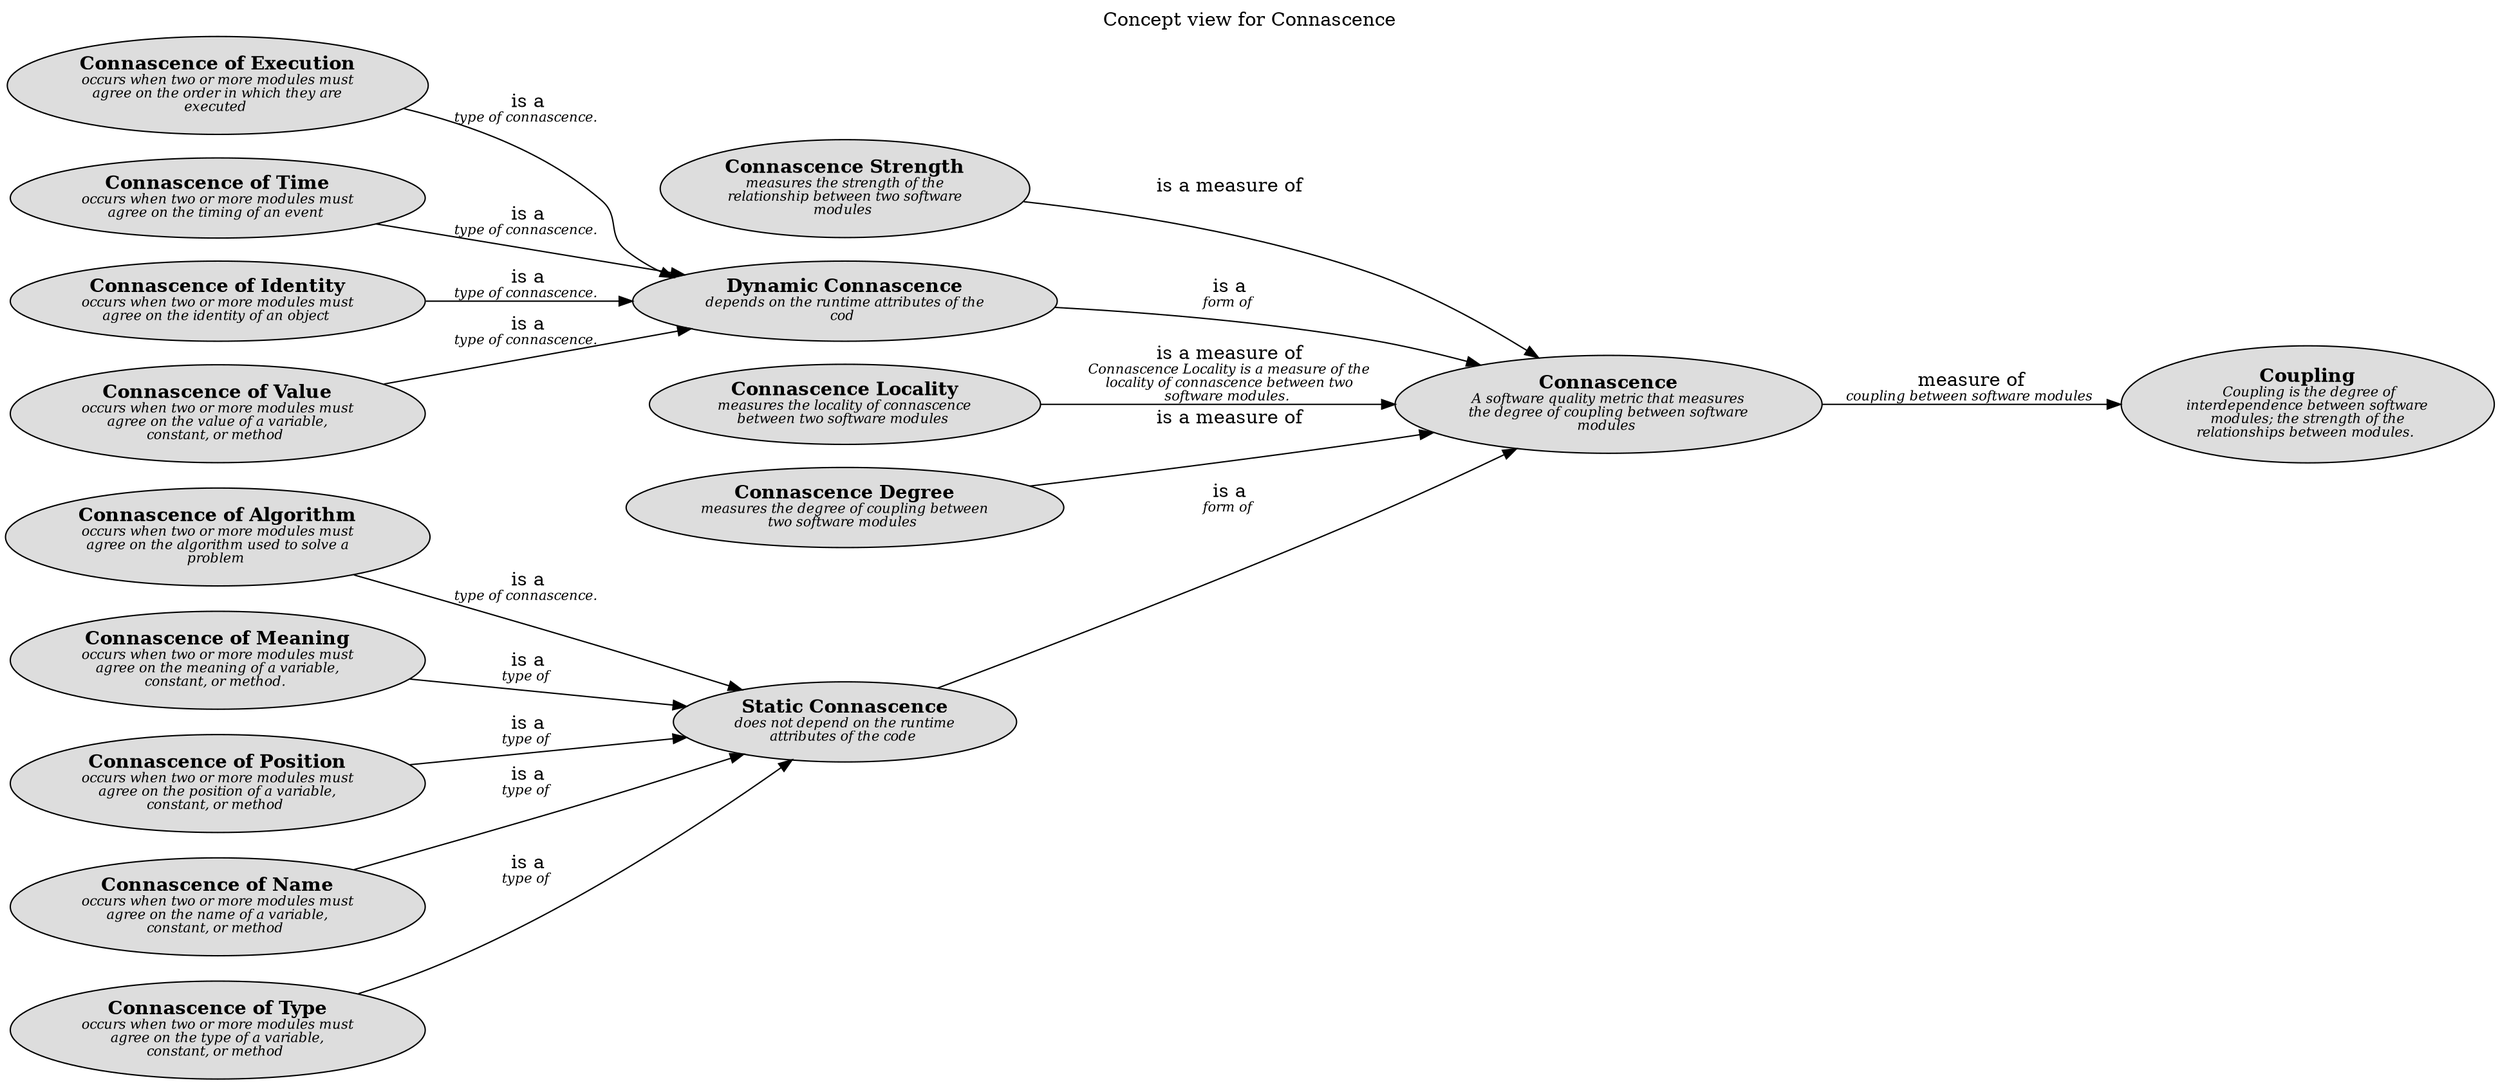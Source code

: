 digraph "Concept view for Connascence" {
  labelloc= "t"
  label="Concept view for Connascence"
  rankdir="LR"

  layout=dot
software_development_complexity_connascence__static_connascence [shape=ellipse style=filled fillcolor="#dddddd" label=<<B>Static Connascence</B><BR/><FONT POINT-SIZE="10"><I>does not depend on the runtime<BR/>attributes of the code </I></FONT>>]
software_development_complexity_connascence__connascence_of_algorithm [shape=ellipse style=filled fillcolor="#dddddd" label=<<B>Connascence of Algorithm</B><BR/><FONT POINT-SIZE="10"><I>occurs when two or more modules must<BR/>agree on the algorithm used to solve a<BR/>problem </I></FONT>>]
software_development_complexity__coupling [shape=ellipse style=filled fillcolor="#dddddd" label=<<B> Coupling </B><BR/><FONT POINT-SIZE="10"><I> Coupling is the degree of<BR/>interdependence between software<BR/>modules; the strength of the<BR/>relationships between modules. </I></FONT>>]
software_development_complexity_connascence__connascence_strength [shape=ellipse style=filled fillcolor="#dddddd" label=<<B>Connascence Strength</B><BR/><FONT POINT-SIZE="10"><I>measures the strength of the<BR/>relationship between two software<BR/>modules </I></FONT>>]
software_development_complexity_connascence__connascence_of_meaning [shape=ellipse style=filled fillcolor="#dddddd" label=<<B>Connascence of Meaning</B><BR/><FONT POINT-SIZE="10"><I>occurs when two or more modules must<BR/>agree on the meaning of a variable,<BR/>constant, or method. </I></FONT>>]
software_development_complexity_connascence__dynamic_connascence [shape=ellipse style=filled fillcolor="#dddddd" label=<<B>Dynamic Connascence</B><BR/><FONT POINT-SIZE="10"><I>depends on the runtime attributes of the<BR/>cod </I></FONT>>]
software_development_complexity_connascence__connascence_of_position [shape=ellipse style=filled fillcolor="#dddddd" label=<<B>Connascence of Position</B><BR/><FONT POINT-SIZE="10"><I>occurs when two or more modules must<BR/>agree on the position of a variable,<BR/>constant, or method </I></FONT>>]
software_development_complexity_connascence__connascence_locality [shape=ellipse style=filled fillcolor="#dddddd" label=<<B>Connascence Locality</B><BR/><FONT POINT-SIZE="10"><I>measures the locality of connascence<BR/>between two software modules </I></FONT>>]
software_development_complexity_connascence__connascence_of_name [shape=ellipse style=filled fillcolor="#dddddd" label=<<B>Connascence of Name</B><BR/><FONT POINT-SIZE="10"><I>occurs when two or more modules must<BR/>agree on the name of a variable,<BR/>constant, or method </I></FONT>>]
software_development_complexity_connascence__connascence_degree [shape=ellipse style=filled fillcolor="#dddddd" label=<<B>Connascence Degree</B><BR/><FONT POINT-SIZE="10"><I>measures the degree of coupling between<BR/>two software modules </I></FONT>>]
software_development_complexity_connascence__connascence_of_type [shape=ellipse style=filled fillcolor="#dddddd" label=<<B>Connascence of Type</B><BR/><FONT POINT-SIZE="10"><I>occurs when two or more modules must<BR/>agree on the type of a variable,<BR/>constant, or method </I></FONT>>]
software_development_complexity_connascence__connascence_of_execution [shape=ellipse style=filled fillcolor="#dddddd" label=<<B>Connascence of Execution</B><BR/><FONT POINT-SIZE="10"><I>occurs when two or more modules must<BR/>agree on the order in which they are<BR/>executed </I></FONT>>]
software_development_complexity_connascence__connascence_of_time [shape=ellipse style=filled fillcolor="#dddddd" label=<<B>Connascence of Time</B><BR/><FONT POINT-SIZE="10"><I>occurs when two or more modules must<BR/>agree on the timing of an event </I></FONT>>]
software_development_complexity_connascence__connascence_of_identity [shape=ellipse style=filled fillcolor="#dddddd" label=<<B>Connascence of Identity</B><BR/><FONT POINT-SIZE="10"><I>occurs when two or more modules must<BR/>agree on the identity of an object </I></FONT>>]
software_development_complexity_connascence__connascence_of_value [shape=ellipse style=filled fillcolor="#dddddd" label=<<B>Connascence of Value</B><BR/><FONT POINT-SIZE="10"><I>occurs when two or more modules must<BR/>agree on the value of a variable,<BR/>constant, or method </I></FONT>>]
software_development_complexity_connascence__connascence [shape=ellipse style=filled fillcolor="#dddddd" label=<<B>Connascence</B><BR/><FONT POINT-SIZE="10"><I>A software quality metric that measures<BR/>the degree of coupling between software<BR/>modules </I></FONT>>]
 
software_development_complexity_connascence__connascence_of_value -> software_development_complexity_connascence__dynamic_connascence [label=<is a<BR/><FONT POINT-SIZE="10"><I>type of connascence. </I></FONT>>]
software_development_complexity_connascence__dynamic_connascence -> software_development_complexity_connascence__connascence [label=<is a<BR/><FONT POINT-SIZE="10"><I>form of </I></FONT>>]
software_development_complexity_connascence__connascence_of_type -> software_development_complexity_connascence__static_connascence [label=<is a<BR/><FONT POINT-SIZE="10"><I>type of </I></FONT>>]
software_development_complexity_connascence__connascence_of_name -> software_development_complexity_connascence__static_connascence [label=<is a<BR/><FONT POINT-SIZE="10"><I>type of </I></FONT>>]
software_development_complexity_connascence__connascence_degree -> software_development_complexity_connascence__connascence [label=<is a measure of<BR/><FONT POINT-SIZE="10"><I> </I></FONT>>]
software_development_complexity_connascence__connascence_of_algorithm -> software_development_complexity_connascence__static_connascence [label=<is a<BR/><FONT POINT-SIZE="10"><I>type of connascence. </I></FONT>>]
software_development_complexity_connascence__connascence_of_meaning -> software_development_complexity_connascence__static_connascence [label=<is a<BR/><FONT POINT-SIZE="10"><I>type of </I></FONT>>]
software_development_complexity_connascence__connascence_of_time -> software_development_complexity_connascence__dynamic_connascence [label=<is a<BR/><FONT POINT-SIZE="10"><I>type of connascence. </I></FONT>>]
software_development_complexity_connascence__connascence -> software_development_complexity__coupling [label=<measure of<BR/><FONT POINT-SIZE="10"><I>coupling between software modules </I></FONT>>]
software_development_complexity_connascence__static_connascence -> software_development_complexity_connascence__connascence [label=<is a<BR/><FONT POINT-SIZE="10"><I>form of </I></FONT>>]
software_development_complexity_connascence__connascence_strength -> software_development_complexity_connascence__connascence [label=<is a measure of<BR/><FONT POINT-SIZE="10"><I> </I></FONT>>]
software_development_complexity_connascence__connascence_of_execution -> software_development_complexity_connascence__dynamic_connascence [label=<is a<BR/><FONT POINT-SIZE="10"><I>type of connascence. </I></FONT>>]
software_development_complexity_connascence__connascence_locality -> software_development_complexity_connascence__connascence [label=<is a measure of<BR/><FONT POINT-SIZE="10"><I>Connascence Locality is a measure of the<BR/>locality of connascence between two<BR/>software modules. </I></FONT>>]
software_development_complexity_connascence__connascence_of_identity -> software_development_complexity_connascence__dynamic_connascence [label=<is a<BR/><FONT POINT-SIZE="10"><I>type of connascence. </I></FONT>>]
software_development_complexity_connascence__connascence_of_position -> software_development_complexity_connascence__static_connascence [label=<is a<BR/><FONT POINT-SIZE="10"><I>type of </I></FONT>>]
 
}

// (generated by Overarch with template views/view.dot.cmb)
